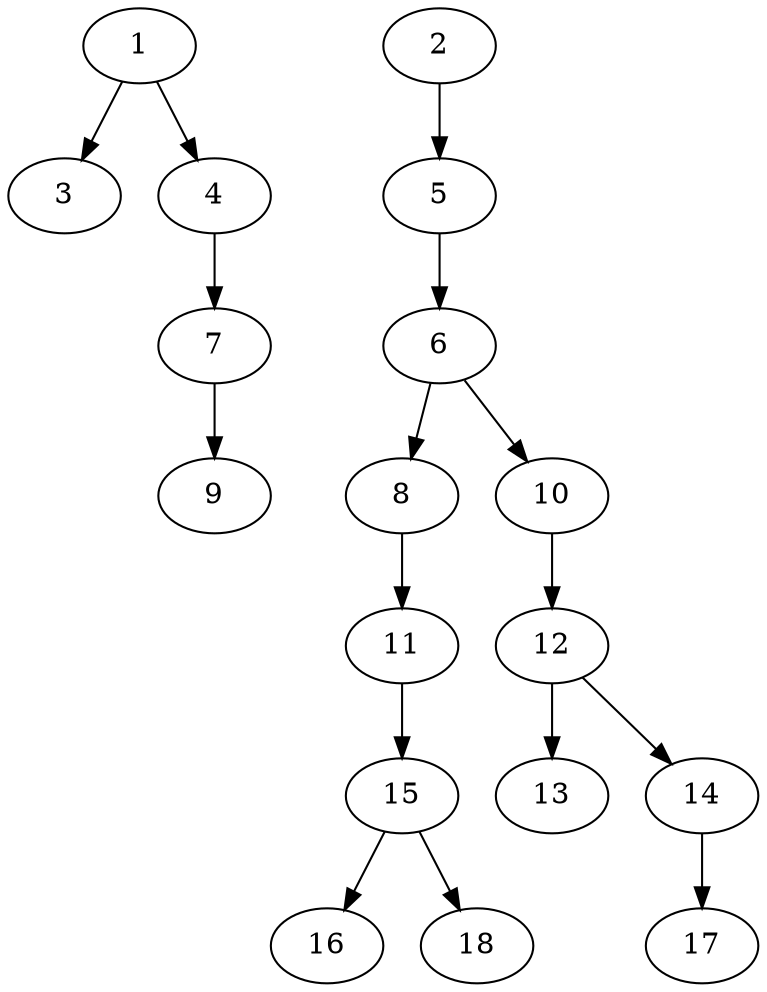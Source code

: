 // DAG (tier=1-easy, mode=compute, n=18, ccr=0.261, fat=0.470, density=0.227, regular=0.690, jump=0.060, mindata=262144, maxdata=2097152)
// DAG automatically generated by daggen at Sun Aug 24 16:33:32 2025
// /home/ermia/Project/Environments/daggen/bin/daggen --dot --ccr 0.261 --fat 0.470 --regular 0.690 --density 0.227 --jump 0.060 --mindata 262144 --maxdata 2097152 -n 18 
digraph G {
  1 [size="54146382612188", alpha="0.18", expect_size="27073191306094"]
  1 -> 3 [size ="1721417859072"]
  1 -> 4 [size ="1721417859072"]
  2 [size="3553123632455016", alpha="0.12", expect_size="1776561816227508"]
  2 -> 5 [size ="9248440320000"]
  3 [size="23370237659932788", alpha="0.19", expect_size="11685118829966394"]
  4 [size="79073323962696", alpha="0.17", expect_size="39536661981348"]
  4 -> 7 [size ="2147785637888"]
  5 [size="4115692274057216000", alpha="0.08", expect_size="2057846137028608000"]
  5 -> 6 [size ="20545588428800"]
  6 [size="41222656239028544", alpha="0.17", expect_size="20611328119514272"]
  6 -> 8 [size ="30602480844800"]
  6 -> 10 [size ="30602480844800"]
  7 [size="992056272881263", alpha="0.03", expect_size="496028136440631"]
  7 -> 9 [size ="16843393728512"]
  8 [size="847063139563339776", alpha="0.10", expect_size="423531569781669888"]
  8 -> 11 [size ="7161992183808"]
  9 [size="3152077398952235", alpha="0.15", expect_size="1576038699476117"]
  10 [size="889578159475706", alpha="0.17", expect_size="444789079737853"]
  10 -> 12 [size ="2630667468800"]
  11 [size="128590198340579", alpha="0.11", expect_size="64295099170289"]
  11 -> 15 [size ="8693315796992"]
  12 [size="2914892164104192000", alpha="0.07", expect_size="1457446082052096000"]
  12 -> 13 [size ="16324440883200"]
  12 -> 14 [size ="16324440883200"]
  13 [size="1242990379008000000", alpha="0.07", expect_size="621495189504000000"]
  14 [size="151849385867608064", alpha="0.16", expect_size="75924692933804032"]
  14 -> 17 [size ="2277012144128"]
  15 [size="53511031900602368", alpha="0.09", expect_size="26755515950301184"]
  15 -> 16 [size ="1136018849792"]
  15 -> 18 [size ="1136018849792"]
  16 [size="297162416683608", alpha="0.12", expect_size="148581208341804"]
  17 [size="699692602333591", alpha="0.04", expect_size="349846301166795"]
  18 [size="9951475215218740", alpha="0.15", expect_size="4975737607609370"]
}
